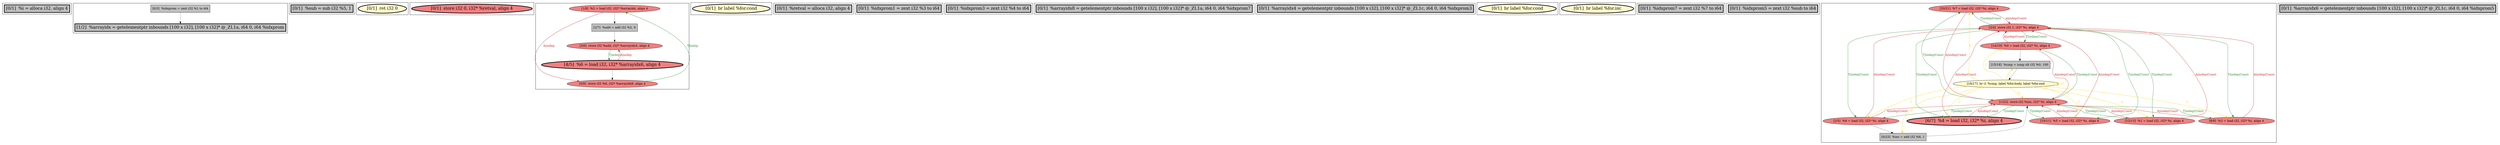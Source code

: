 
digraph G {





subgraph cluster16 {


node117 [penwidth=3.0,fontsize=20,fillcolor=grey,label="[0/1]  %i = alloca i32, align 4",shape=rectangle,style=filled ]



}

subgraph cluster17 {


node119 [penwidth=3.0,fontsize=20,fillcolor=grey,label="[1/2]  %arrayidx = getelementptr inbounds [100 x i32], [100 x i32]* @_ZL1a, i64 0, i64 %idxprom",shape=rectangle,style=filled ]
node118 [fillcolor=grey,label="[0/3]  %idxprom = zext i32 %1 to i64",shape=rectangle,style=filled ]

node118->node119 [style=solid,color=black,label="",penwidth=0.5,fontcolor=black ]


}

subgraph cluster4 {


node94 [penwidth=3.0,fontsize=20,fillcolor=grey,label="[0/1]  %sub = sub i32 %5, 1",shape=rectangle,style=filled ]



}

subgraph cluster3 {


node93 [penwidth=3.0,fontsize=20,fillcolor=lemonchiffon,label="[0/1]  ret i32 0",shape=ellipse,style=filled ]



}

subgraph cluster2 {


node92 [penwidth=3.0,fontsize=20,fillcolor=lightcoral,label="[0/1]  store i32 0, i32* %retval, align 4",shape=ellipse,style=filled ]



}

subgraph cluster1 {


node90 [fillcolor=lightcoral,label="[1/8]  %2 = load i32, i32* %arrayidx, align 4",shape=ellipse,style=filled ]
node91 [fillcolor=lightcoral,label="[3/6]  store i32 %add, i32* %arrayidx4, align 4",shape=ellipse,style=filled ]
node89 [penwidth=3.0,fontsize=20,fillcolor=lightcoral,label="[4/5]  %6 = load i32, i32* %arrayidx6, align 4",shape=ellipse,style=filled ]
node87 [fillcolor=lightcoral,label="[0/9]  store i32 %6, i32* %arrayidx8, align 4",shape=ellipse,style=filled ]
node88 [fillcolor=grey,label="[2/7]  %add = add i32 %2, 0",shape=rectangle,style=filled ]

node87->node90 [style=solid,color=forestgreen,label="T|indep",penwidth=1.0,fontcolor=forestgreen ]
node88->node91 [style=solid,color=black,label="",penwidth=0.5,fontcolor=black ]
node89->node87 [style=solid,color=black,label="",penwidth=0.5,fontcolor=black ]
node90->node88 [style=solid,color=black,label="",penwidth=0.5,fontcolor=black ]
node90->node87 [style=solid,color=firebrick3,label="A|indep",penwidth=1.0,fontcolor=firebrick3 ]
node91->node89 [style=solid,color=forestgreen,label="T|indep",penwidth=1.0,fontcolor=forestgreen ]
node89->node91 [style=solid,color=firebrick3,label="A|indep",penwidth=1.0,fontcolor=firebrick3 ]


}

subgraph cluster12 {


node102 [penwidth=3.0,fontsize=20,fillcolor=lemonchiffon,label="[0/1]  br label %for.cond",shape=ellipse,style=filled ]



}

subgraph cluster5 {


node95 [penwidth=3.0,fontsize=20,fillcolor=grey,label="[0/1]  %retval = alloca i32, align 4",shape=rectangle,style=filled ]



}

subgraph cluster0 {


node86 [penwidth=3.0,fontsize=20,fillcolor=grey,label="[0/1]  %idxprom1 = zext i32 %3 to i64",shape=rectangle,style=filled ]



}

subgraph cluster6 {


node96 [penwidth=3.0,fontsize=20,fillcolor=grey,label="[0/1]  %idxprom3 = zext i32 %4 to i64",shape=rectangle,style=filled ]



}

subgraph cluster14 {


node115 [penwidth=3.0,fontsize=20,fillcolor=grey,label="[0/1]  %arrayidx8 = getelementptr inbounds [100 x i32], [100 x i32]* @_ZL1a, i64 0, i64 %idxprom7",shape=rectangle,style=filled ]



}

subgraph cluster7 {


node97 [penwidth=3.0,fontsize=20,fillcolor=grey,label="[0/1]  %arrayidx4 = getelementptr inbounds [100 x i32], [100 x i32]* @_ZL1c, i64 0, i64 %idxprom3",shape=rectangle,style=filled ]



}

subgraph cluster8 {


node98 [penwidth=3.0,fontsize=20,fillcolor=lemonchiffon,label="[0/1]  br label %for.cond",shape=ellipse,style=filled ]



}

subgraph cluster9 {


node99 [penwidth=3.0,fontsize=20,fillcolor=lemonchiffon,label="[0/1]  br label %for.inc",shape=ellipse,style=filled ]



}

subgraph cluster10 {


node100 [penwidth=3.0,fontsize=20,fillcolor=grey,label="[0/1]  %idxprom7 = zext i32 %7 to i64",shape=rectangle,style=filled ]



}

subgraph cluster11 {


node101 [penwidth=3.0,fontsize=20,fillcolor=grey,label="[0/1]  %idxprom5 = zext i32 %sub to i64",shape=rectangle,style=filled ]



}

subgraph cluster13 {


node114 [fillcolor=lightcoral,label="[20/21]  %7 = load i32, i32* %i, align 4",shape=ellipse,style=filled ]
node113 [fillcolor=lightcoral,label="[2/5]  %8 = load i32, i32* %i, align 4",shape=ellipse,style=filled ]
node112 [penwidth=3.0,fontsize=20,fillcolor=lightcoral,label="[6/7]  %4 = load i32, i32* %i, align 4",shape=ellipse,style=filled ]
node111 [fillcolor=lightcoral,label="[8/9]  %3 = load i32, i32* %i, align 4",shape=ellipse,style=filled ]
node110 [fillcolor=grey,label="[15/18]  %cmp = icmp ult i32 %0, 100",shape=rectangle,style=filled ]
node109 [fillcolor=lightcoral,label="[10/11]  %5 = load i32, i32* %i, align 4",shape=ellipse,style=filled ]
node104 [fillcolor=lemonchiffon,label="[16/17]  br i1 %cmp, label %for.body, label %for.end",shape=ellipse,style=filled ]
node107 [fillcolor=lightcoral,label="[3/4]  store i32 1, i32* %i, align 4",shape=ellipse,style=filled ]
node103 [fillcolor=grey,label="[0/23]  %inc = add i32 %8, 1",shape=rectangle,style=filled ]
node105 [fillcolor=lightcoral,label="[12/13]  %1 = load i32, i32* %i, align 4",shape=ellipse,style=filled ]
node106 [fillcolor=lightcoral,label="[14/19]  %0 = load i32, i32* %i, align 4",shape=ellipse,style=filled ]
node108 [fillcolor=lightcoral,label="[1/22]  store i32 %inc, i32* %i, align 4",shape=ellipse,style=filled ]

node112->node108 [style=solid,color=firebrick3,label="A|indep|Const",penwidth=1.0,fontcolor=firebrick3 ]
node109->node108 [style=solid,color=firebrick3,label="A|indep|Const",penwidth=1.0,fontcolor=firebrick3 ]
node107->node112 [style=solid,color=forestgreen,label="T|indep|Const",penwidth=1.0,fontcolor=forestgreen ]
node108->node112 [style=solid,color=forestgreen,label="T|indep|Const",penwidth=1.0,fontcolor=forestgreen ]
node108->node109 [style=solid,color=forestgreen,label="T|indep|Const",penwidth=1.0,fontcolor=forestgreen ]
node106->node108 [style=solid,color=firebrick3,label="A|indep|Const",penwidth=1.0,fontcolor=firebrick3 ]
node113->node108 [style=solid,color=firebrick3,label="A|indep|Const",penwidth=1.0,fontcolor=firebrick3 ]
node110->node104 [style=solid,color=black,label="",penwidth=0.5,fontcolor=black ]
node111->node108 [style=solid,color=firebrick3,label="A|indep|Const",penwidth=1.0,fontcolor=firebrick3 ]
node108->node105 [style=solid,color=forestgreen,label="T|indep|Const",penwidth=1.0,fontcolor=forestgreen ]
node108->node113 [style=solid,color=forestgreen,label="T|indep|Const",penwidth=1.0,fontcolor=forestgreen ]
node108->node111 [style=solid,color=forestgreen,label="T|indep|Const",penwidth=1.0,fontcolor=forestgreen ]
node113->node103 [style=solid,color=black,label="",penwidth=0.5,fontcolor=black ]
node107->node106 [style=solid,color=forestgreen,label="T|indep|Const",penwidth=1.0,fontcolor=forestgreen ]
node105->node107 [style=solid,color=firebrick3,label="A|indep|Const",penwidth=1.0,fontcolor=firebrick3 ]
node107->node114 [style=solid,color=forestgreen,label="T|indep|Const",penwidth=1.0,fontcolor=forestgreen ]
node107->node109 [style=solid,color=forestgreen,label="T|indep|Const",penwidth=1.0,fontcolor=forestgreen ]
node104->node111 [style=solid,color=gold,label="C",penwidth=1.0,fontcolor=gold ]
node104->node103 [style=solid,color=gold,label="C",penwidth=1.0,fontcolor=gold ]
node113->node107 [style=solid,color=firebrick3,label="A|indep|Const",penwidth=1.0,fontcolor=firebrick3 ]
node114->node108 [style=solid,color=firebrick3,label="A|indep|Const",penwidth=1.0,fontcolor=firebrick3 ]
node104->node110 [style=solid,color=gold,label="C",penwidth=1.0,fontcolor=gold ]
node106->node107 [style=solid,color=firebrick3,label="A|indep|Const",penwidth=1.0,fontcolor=firebrick3 ]
node104->node112 [style=solid,color=gold,label="C",penwidth=1.0,fontcolor=gold ]
node108->node114 [style=solid,color=forestgreen,label="T|indep|Const",penwidth=1.0,fontcolor=forestgreen ]
node104->node109 [style=solid,color=gold,label="C",penwidth=1.0,fontcolor=gold ]
node104->node113 [style=solid,color=gold,label="C",penwidth=1.0,fontcolor=gold ]
node104->node106 [style=solid,color=gold,label="C",penwidth=1.0,fontcolor=gold ]
node108->node106 [style=solid,color=forestgreen,label="T|indep|Const",penwidth=1.0,fontcolor=forestgreen ]
node104->node104 [style=solid,color=gold,label="C",penwidth=1.0,fontcolor=gold ]
node107->node105 [style=solid,color=forestgreen,label="T|indep|Const",penwidth=1.0,fontcolor=forestgreen ]
node103->node108 [style=solid,color=black,label="",penwidth=0.5,fontcolor=black ]
node109->node107 [style=solid,color=firebrick3,label="A|indep|Const",penwidth=1.0,fontcolor=firebrick3 ]
node104->node105 [style=solid,color=gold,label="C",penwidth=1.0,fontcolor=gold ]
node105->node108 [style=solid,color=firebrick3,label="A|indep|Const",penwidth=1.0,fontcolor=firebrick3 ]
node104->node108 [style=solid,color=gold,label="C",penwidth=1.0,fontcolor=gold ]
node104->node114 [style=solid,color=gold,label="C",penwidth=1.0,fontcolor=gold ]
node106->node110 [style=solid,color=black,label="",penwidth=0.5,fontcolor=black ]
node107->node111 [style=solid,color=forestgreen,label="T|indep|Const",penwidth=1.0,fontcolor=forestgreen ]
node111->node107 [style=solid,color=firebrick3,label="A|indep|Const",penwidth=1.0,fontcolor=firebrick3 ]
node107->node113 [style=solid,color=forestgreen,label="T|indep|Const",penwidth=1.0,fontcolor=forestgreen ]
node114->node107 [style=solid,color=firebrick3,label="A|indep|Const",penwidth=1.0,fontcolor=firebrick3 ]
node112->node107 [style=solid,color=firebrick3,label="A|indep|Const",penwidth=1.0,fontcolor=firebrick3 ]


}

subgraph cluster15 {


node116 [penwidth=3.0,fontsize=20,fillcolor=grey,label="[0/1]  %arrayidx6 = getelementptr inbounds [100 x i32], [100 x i32]* @_ZL1c, i64 0, i64 %idxprom5",shape=rectangle,style=filled ]



}

}
